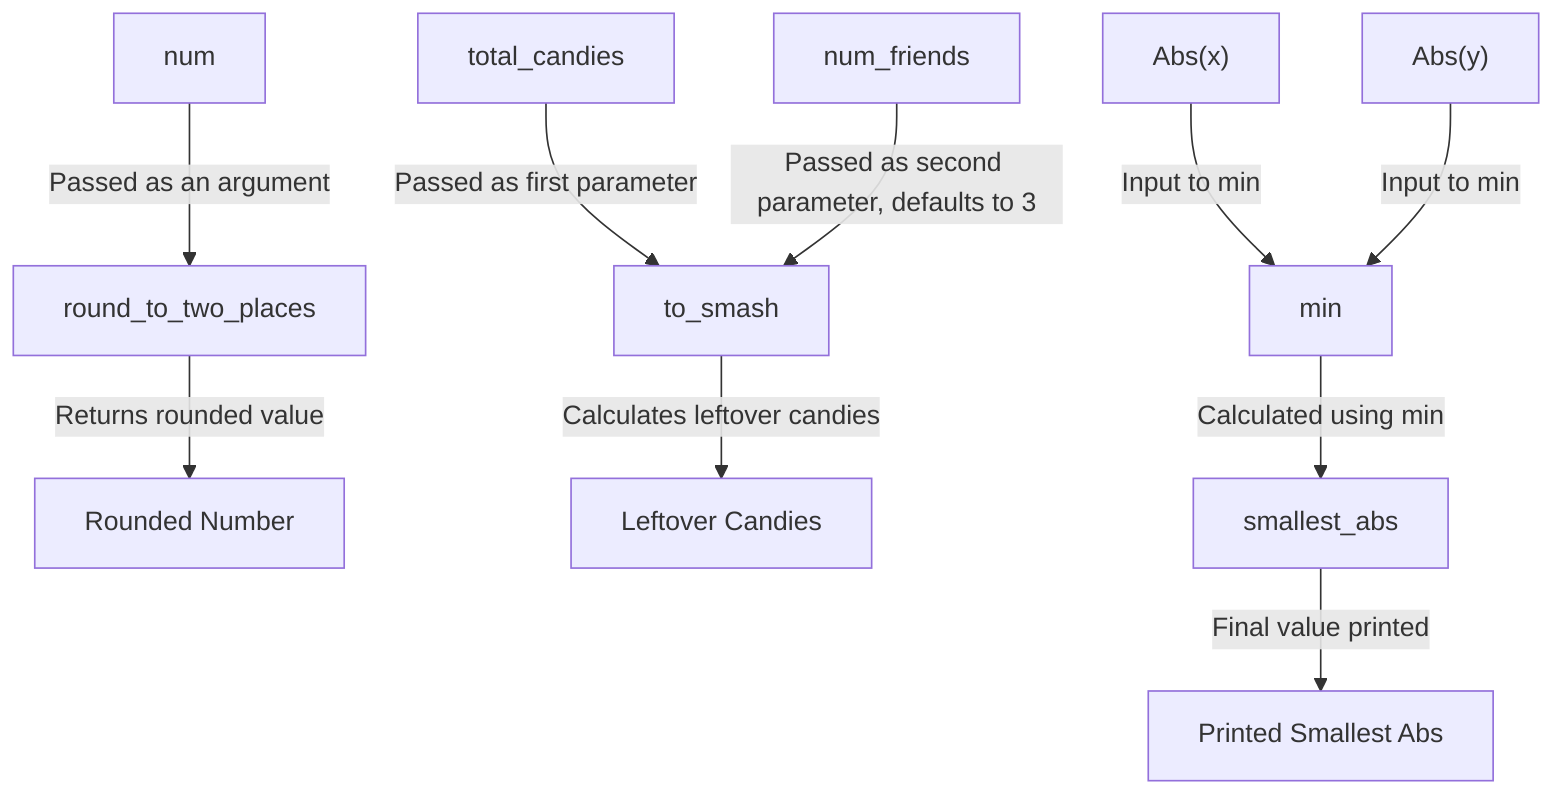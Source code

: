 flowchart TD
    %% Node representing the input number being rounded
    num["num"] -->|"Passed as an argument"| roundToTwoPlaces["round_to_two_places"]
    roundToTwoPlaces -->|"Returns rounded value"| roundedNum["Rounded Number"]

    %% Node representing total candies to be distributed
    total_candies["total_candies"] -->|"Passed as first parameter"| toSmash["to_smash"]
    num_friends["num_friends"] -->|"Passed as second parameter, defaults to 3"| toSmash
    toSmash -->|"Calculates leftover candies"| leftoverCandies["Leftover Candies"]

    %% Node for smallest absolute value calculation
    absX["Abs(x)"] -->|"Input to min"| minOperation["min"]
    absY["Abs(y)"] -->|"Input to min"| minOperation
    minOperation -->|"Calculated using min"| smallest_abs["smallest_abs"]
    smallest_abs -->|"Final value printed"| printedSmallestAbs["Printed Smallest Abs"]